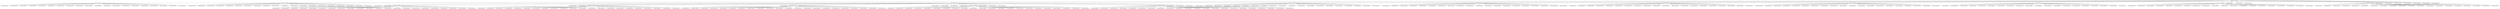 digraph G { 
4357106768 [label="sims330wins165.5colorTrue"];4357106768 -> { 4358035832 [label="sims21wins10.5colorTrue"] 4358036112 [label="sims21wins11.5colorTrue"] 4358036392 [label="sims131wins67.5colorTrue"] 4358036672 [label="sims21wins10.0colorTrue"] 4358036952 [label="sims21wins9.5colorTrue"] 4358037232 [label="sims21wins10.5colorTrue"] 4358172744 [label="sims21wins10.0colorTrue"] 4358173024 [label="sims21wins10.5colorTrue"] 4358173304 [label="sims21wins10.5colorTrue"] 4358173584 [label="sims1wins0.5colorTrue"] 4358173864 [label="sims1wins0.5colorTrue"] 4358174144 [label="sims1wins0.5colorTrue"] 4358174424 [label="sims21wins10.0colorTrue"] 4358174704 [label="sims1wins0.5colorTrue"] 4358174984 [label="sims1wins0.5colorTrue"] 4358175264 [label="sims1wins0.5colorTrue"] 4358175544 [label="sims1wins0.5colorTrue"] 4358175824 [label="sims1wins0.5colorTrue"] 4358176104 [label="sims1wins0.5colorTrue"] 4358176384 [label="sims1wins0.5colorTrue"] };
4358035832 [label="sims21wins10.5colorTrue"];4358035832 -> { 4362324344 [label="sims1wins0.5colorTrue"] 4362324680 [label="sims1wins0.5colorTrue"] 4362325016 [label="sims1wins0.5colorTrue"] 4362325352 [label="sims1wins0.5colorTrue"] 4362325688 [label="sims1wins0.5colorTrue"] 4362313800 [label="sims1wins0colorTrue"] 4362314808 [label="sims1wins0.5colorTrue"] 4362315312 [label="sims1wins0.5colorTrue"] 4362315424 [label="sims1wins0.5colorTrue"] 4362317496 [label="sims1wins0.5colorTrue"] 4362316264 [label="sims1wins0.5colorTrue"] 4362317272 [label="sims1wins1colorTrue"] 4362314920 [label="sims1wins0.5colorTrue"] 4362314192 [label="sims1wins0.5colorTrue"] 4362314024 [label="sims1wins0.5colorTrue"] 4362315088 [label="sims1wins0.5colorTrue"] 4362316152 [label="sims1wins0.5colorTrue"] 4362343928 [label="sims1wins0.5colorTrue"] 4362344936 [label="sims1wins0.5colorTrue"] 4362346224 [label="sims1wins0.5colorTrue"] };
4362324344 [label="sims1wins0.5colorTrue"];4362324344 -> { };
4362324680 [label="sims1wins0.5colorTrue"];4362324680 -> { };
4362325016 [label="sims1wins0.5colorTrue"];4362325016 -> { };
4362325352 [label="sims1wins0.5colorTrue"];4362325352 -> { };
4362325688 [label="sims1wins0.5colorTrue"];4362325688 -> { };
4362313800 [label="sims1wins0colorTrue"];4362313800 -> { };
4362314808 [label="sims1wins0.5colorTrue"];4362314808 -> { };
4362315312 [label="sims1wins0.5colorTrue"];4362315312 -> { };
4362315424 [label="sims1wins0.5colorTrue"];4362315424 -> { };
4362317496 [label="sims1wins0.5colorTrue"];4362317496 -> { };
4362316264 [label="sims1wins0.5colorTrue"];4362316264 -> { };
4362317272 [label="sims1wins1colorTrue"];4362317272 -> { };
4362314920 [label="sims1wins0.5colorTrue"];4362314920 -> { };
4362314192 [label="sims1wins0.5colorTrue"];4362314192 -> { };
4362314024 [label="sims1wins0.5colorTrue"];4362314024 -> { };
4362315088 [label="sims1wins0.5colorTrue"];4362315088 -> { };
4362316152 [label="sims1wins0.5colorTrue"];4362316152 -> { };
4362343928 [label="sims1wins0.5colorTrue"];4362343928 -> { };
4362344936 [label="sims1wins0.5colorTrue"];4362344936 -> { };
4362346224 [label="sims1wins0.5colorTrue"];4362346224 -> { };
4358036112 [label="sims21wins11.5colorTrue"];4358036112 -> { 4358210224 [label="sims1wins0.5colorTrue"] 4358210560 [label="sims1wins0.5colorTrue"] 4358210896 [label="sims1wins0.5colorTrue"] 4358211232 [label="sims1wins0.5colorTrue"] 4358211568 [label="sims1wins0.5colorTrue"] 4358211904 [label="sims1wins1colorTrue"] 4358212240 [label="sims1wins0.5colorTrue"] 4358212576 [label="sims1wins0.5colorTrue"] 4358212912 [label="sims1wins0colorTrue"] 4358213248 [label="sims1wins0.5colorTrue"] 4358213584 [label="sims1wins0.5colorTrue"] 4360614240 [label="sims1wins0.5colorTrue"] 4360614576 [label="sims1wins1colorTrue"] 4360614912 [label="sims1wins0.5colorTrue"] 4360615248 [label="sims1wins0.5colorTrue"] 4360615584 [label="sims1wins0.5colorTrue"] 4360615920 [label="sims1wins0.5colorTrue"] 4360616256 [label="sims1wins0.5colorTrue"] 4360616592 [label="sims1wins1colorTrue"] 4360616928 [label="sims1wins0.5colorTrue"] };
4358210224 [label="sims1wins0.5colorTrue"];4358210224 -> { };
4358210560 [label="sims1wins0.5colorTrue"];4358210560 -> { };
4358210896 [label="sims1wins0.5colorTrue"];4358210896 -> { };
4358211232 [label="sims1wins0.5colorTrue"];4358211232 -> { };
4358211568 [label="sims1wins0.5colorTrue"];4358211568 -> { };
4358211904 [label="sims1wins1colorTrue"];4358211904 -> { };
4358212240 [label="sims1wins0.5colorTrue"];4358212240 -> { };
4358212576 [label="sims1wins0.5colorTrue"];4358212576 -> { };
4358212912 [label="sims1wins0colorTrue"];4358212912 -> { };
4358213248 [label="sims1wins0.5colorTrue"];4358213248 -> { };
4358213584 [label="sims1wins0.5colorTrue"];4358213584 -> { };
4360614240 [label="sims1wins0.5colorTrue"];4360614240 -> { };
4360614576 [label="sims1wins1colorTrue"];4360614576 -> { };
4360614912 [label="sims1wins0.5colorTrue"];4360614912 -> { };
4360615248 [label="sims1wins0.5colorTrue"];4360615248 -> { };
4360615584 [label="sims1wins0.5colorTrue"];4360615584 -> { };
4360615920 [label="sims1wins0.5colorTrue"];4360615920 -> { };
4360616256 [label="sims1wins0.5colorTrue"];4360616256 -> { };
4360616592 [label="sims1wins1colorTrue"];4360616592 -> { };
4360616928 [label="sims1wins0.5colorTrue"];4360616928 -> { };
4358036392 [label="sims131wins67.5colorTrue"];4358036392 -> { 4358454296 [label="sims1wins0.5colorTrue"] 4358454632 [label="sims1wins0.5colorTrue"] 4358454968 [label="sims23wins11.5colorTrue"] 4359753800 [label="sims1wins0.5colorTrue"] 4359754136 [label="sims1wins0.5colorTrue"] 4359754472 [label="sims23wins11.5colorTrue"] 4359754808 [label="sims1wins0.5colorTrue"] 4359755144 [label="sims23wins12.5colorTrue"] 4359755480 [label="sims1wins0.5colorTrue"] 4359755816 [label="sims1wins0.5colorTrue"] 4359756152 [label="sims1wins0.5colorTrue"] 4359756488 [label="sims1wins0.5colorTrue"] 4359756824 [label="sims23wins13.0colorTrue"] 4359757160 [label="sims1wins0.5colorTrue"] 4359757496 [label="sims1wins0.5colorTrue"] 4359778376 [label="sims1wins0.5colorTrue"] 4359778712 [label="sims23wins10.5colorTrue"] 4359779048 [label="sims1wins0.5colorTrue"] 4359779384 [label="sims1wins0.5colorTrue"] 4359779720 [label="sims1wins0.5colorTrue"] };
4358454296 [label="sims1wins0.5colorTrue"];4358454296 -> { };
4358454632 [label="sims1wins0.5colorTrue"];4358454632 -> { };
4358454968 [label="sims23wins11.5colorTrue"];4358454968 -> { 4358241864 [label="sims1wins0.5colorTrue"] 4358303872 [label="sims1wins0.5colorTrue"] 4358304264 [label="sims1wins0colorTrue"] 4358304656 [label="sims1wins0.5colorTrue"] 4358305048 [label="sims1wins0.5colorTrue"] 4358305440 [label="sims1wins0.5colorTrue"] 4358305832 [label="sims1wins0.5colorTrue"] 4358306224 [label="sims1wins0.5colorTrue"] 4358306616 [label="sims1wins0.5colorTrue"] 4358307008 [label="sims1wins0.5colorTrue"] 4358307400 [label="sims1wins0.5colorTrue"] 4358307792 [label="sims1wins1colorTrue"] 4358328728 [label="sims1wins0.5colorTrue"] 4358329120 [label="sims1wins0.5colorTrue"] 4358329512 [label="sims1wins0.5colorTrue"] 4358329904 [label="sims1wins0.5colorTrue"] 4358330296 [label="sims1wins0.5colorTrue"] 4358330688 [label="sims1wins0.5colorTrue"] 4358331080 [label="sims1wins0colorTrue"] 4358331472 [label="sims1wins0.5colorTrue"] 4358331864 [label="sims1wins0.5colorTrue"] 4358332256 [label="sims1wins0.5colorTrue"] };
4358241864 [label="sims1wins0.5colorTrue"];4358241864 -> { };
4358303872 [label="sims1wins0.5colorTrue"];4358303872 -> { };
4358304264 [label="sims1wins0colorTrue"];4358304264 -> { };
4358304656 [label="sims1wins0.5colorTrue"];4358304656 -> { };
4358305048 [label="sims1wins0.5colorTrue"];4358305048 -> { };
4358305440 [label="sims1wins0.5colorTrue"];4358305440 -> { };
4358305832 [label="sims1wins0.5colorTrue"];4358305832 -> { };
4358306224 [label="sims1wins0.5colorTrue"];4358306224 -> { };
4358306616 [label="sims1wins0.5colorTrue"];4358306616 -> { };
4358307008 [label="sims1wins0.5colorTrue"];4358307008 -> { };
4358307400 [label="sims1wins0.5colorTrue"];4358307400 -> { };
4358307792 [label="sims1wins1colorTrue"];4358307792 -> { };
4358328728 [label="sims1wins0.5colorTrue"];4358328728 -> { };
4358329120 [label="sims1wins0.5colorTrue"];4358329120 -> { };
4358329512 [label="sims1wins0.5colorTrue"];4358329512 -> { };
4358329904 [label="sims1wins0.5colorTrue"];4358329904 -> { };
4358330296 [label="sims1wins0.5colorTrue"];4358330296 -> { };
4358330688 [label="sims1wins0.5colorTrue"];4358330688 -> { };
4358331080 [label="sims1wins0colorTrue"];4358331080 -> { };
4358331472 [label="sims1wins0.5colorTrue"];4358331472 -> { };
4358331864 [label="sims1wins0.5colorTrue"];4358331864 -> { };
4358332256 [label="sims1wins0.5colorTrue"];4358332256 -> { };
4359753800 [label="sims1wins0.5colorTrue"];4359753800 -> { };
4359754136 [label="sims1wins0.5colorTrue"];4359754136 -> { };
4359754472 [label="sims23wins11.5colorTrue"];4359754472 -> { 4361317400 [label="sims1wins0.5colorTrue"] 4361317792 [label="sims1wins1colorTrue"] 4361318184 [label="sims1wins1colorTrue"] 4361101552 [label="sims1wins0.5colorTrue"] 4361101944 [label="sims1wins0.5colorTrue"] 4361102336 [label="sims1wins0colorTrue"] 4361102728 [label="sims1wins0.5colorTrue"] 4361103120 [label="sims1wins0colorTrue"] 4361103512 [label="sims1wins0.5colorTrue"] 4361103904 [label="sims1wins0.5colorTrue"] 4361104296 [label="sims1wins0.5colorTrue"] 4361104688 [label="sims1wins0.5colorTrue"] 4361105080 [label="sims1wins0.5colorTrue"] 4361121920 [label="sims1wins0.5colorTrue"] 4361122312 [label="sims1wins0.5colorTrue"] 4361122704 [label="sims1wins0.5colorTrue"] 4361123096 [label="sims1wins0.5colorTrue"] 4361123488 [label="sims1wins0colorTrue"] 4361123880 [label="sims1wins0.5colorTrue"] 4361124272 [label="sims1wins0.5colorTrue"] 4361124664 [label="sims1wins0.5colorTrue"] 4361125056 [label="sims1wins0.5colorTrue"] };
4361317400 [label="sims1wins0.5colorTrue"];4361317400 -> { };
4361317792 [label="sims1wins1colorTrue"];4361317792 -> { };
4361318184 [label="sims1wins1colorTrue"];4361318184 -> { };
4361101552 [label="sims1wins0.5colorTrue"];4361101552 -> { };
4361101944 [label="sims1wins0.5colorTrue"];4361101944 -> { };
4361102336 [label="sims1wins0colorTrue"];4361102336 -> { };
4361102728 [label="sims1wins0.5colorTrue"];4361102728 -> { };
4361103120 [label="sims1wins0colorTrue"];4361103120 -> { };
4361103512 [label="sims1wins0.5colorTrue"];4361103512 -> { };
4361103904 [label="sims1wins0.5colorTrue"];4361103904 -> { };
4361104296 [label="sims1wins0.5colorTrue"];4361104296 -> { };
4361104688 [label="sims1wins0.5colorTrue"];4361104688 -> { };
4361105080 [label="sims1wins0.5colorTrue"];4361105080 -> { };
4361121920 [label="sims1wins0.5colorTrue"];4361121920 -> { };
4361122312 [label="sims1wins0.5colorTrue"];4361122312 -> { };
4361122704 [label="sims1wins0.5colorTrue"];4361122704 -> { };
4361123096 [label="sims1wins0.5colorTrue"];4361123096 -> { };
4361123488 [label="sims1wins0colorTrue"];4361123488 -> { };
4361123880 [label="sims1wins0.5colorTrue"];4361123880 -> { };
4361124272 [label="sims1wins0.5colorTrue"];4361124272 -> { };
4361124664 [label="sims1wins0.5colorTrue"];4361124664 -> { };
4361125056 [label="sims1wins0.5colorTrue"];4361125056 -> { };
4359754808 [label="sims1wins0.5colorTrue"];4359754808 -> { };
4359755144 [label="sims23wins12.5colorTrue"];4359755144 -> { 4361253944 [label="sims1wins0.5colorTrue"] 4361254336 [label="sims1wins0.5colorTrue"] 4361254728 [label="sims1wins0.5colorTrue"] 4361255120 [label="sims1wins0.5colorTrue"] 4361255512 [label="sims1wins0.5colorTrue"] 4361255904 [label="sims1wins0colorTrue"] 4361256296 [label="sims1wins0.5colorTrue"] 4361256688 [label="sims1wins0.5colorTrue"] 4361289912 [label="sims1wins0.5colorTrue"] 4361290304 [label="sims1wins0.5colorTrue"] 4361290696 [label="sims1wins0.5colorTrue"] 4361291088 [label="sims1wins0.5colorTrue"] 4361291480 [label="sims1wins0.5colorTrue"] 4361291872 [label="sims1wins0.5colorTrue"] 4361292264 [label="sims1wins0.5colorTrue"] 4361292656 [label="sims1wins0.5colorTrue"] 4361293048 [label="sims1wins0.5colorTrue"] 4361293440 [label="sims1wins0.5colorTrue"] 4361945160 [label="sims1wins1colorTrue"] 4361945552 [label="sims1wins0.5colorTrue"] 4361945944 [label="sims1wins0.5colorTrue"] 4361946336 [label="sims1wins1colorTrue"] };
4361253944 [label="sims1wins0.5colorTrue"];4361253944 -> { };
4361254336 [label="sims1wins0.5colorTrue"];4361254336 -> { };
4361254728 [label="sims1wins0.5colorTrue"];4361254728 -> { };
4361255120 [label="sims1wins0.5colorTrue"];4361255120 -> { };
4361255512 [label="sims1wins0.5colorTrue"];4361255512 -> { };
4361255904 [label="sims1wins0colorTrue"];4361255904 -> { };
4361256296 [label="sims1wins0.5colorTrue"];4361256296 -> { };
4361256688 [label="sims1wins0.5colorTrue"];4361256688 -> { };
4361289912 [label="sims1wins0.5colorTrue"];4361289912 -> { };
4361290304 [label="sims1wins0.5colorTrue"];4361290304 -> { };
4361290696 [label="sims1wins0.5colorTrue"];4361290696 -> { };
4361291088 [label="sims1wins0.5colorTrue"];4361291088 -> { };
4361291480 [label="sims1wins0.5colorTrue"];4361291480 -> { };
4361291872 [label="sims1wins0.5colorTrue"];4361291872 -> { };
4361292264 [label="sims1wins0.5colorTrue"];4361292264 -> { };
4361292656 [label="sims1wins0.5colorTrue"];4361292656 -> { };
4361293048 [label="sims1wins0.5colorTrue"];4361293048 -> { };
4361293440 [label="sims1wins0.5colorTrue"];4361293440 -> { };
4361945160 [label="sims1wins1colorTrue"];4361945160 -> { };
4361945552 [label="sims1wins0.5colorTrue"];4361945552 -> { };
4361945944 [label="sims1wins0.5colorTrue"];4361945944 -> { };
4361946336 [label="sims1wins1colorTrue"];4361946336 -> { };
4359755480 [label="sims1wins0.5colorTrue"];4359755480 -> { };
4359755816 [label="sims1wins0.5colorTrue"];4359755816 -> { };
4359756152 [label="sims1wins0.5colorTrue"];4359756152 -> { };
4359756488 [label="sims1wins0.5colorTrue"];4359756488 -> { };
4359756824 [label="sims23wins13.0colorTrue"];4359756824 -> { 4358236424 [label="sims1wins0colorTrue"] 4358237152 [label="sims1wins1colorTrue"] 4358237936 [label="sims1wins0.5colorTrue"] 4358236648 [label="sims1wins0.5colorTrue"] 4358365256 [label="sims1wins0.5colorTrue"] 4358365648 [label="sims1wins0.5colorTrue"] 4358366040 [label="sims1wins0.5colorTrue"] 4358366432 [label="sims1wins1colorTrue"] 4358366824 [label="sims1wins1colorTrue"] 4358367216 [label="sims1wins0.5colorTrue"] 4358367608 [label="sims1wins0.5colorTrue"] 4358368000 [label="sims1wins0.5colorTrue"] 4358368392 [label="sims1wins1colorTrue"] 4358368784 [label="sims1wins0.5colorTrue"] 4358369176 [label="sims1wins0.5colorTrue"] 4358373728 [label="sims1wins0.5colorTrue"] 4358374120 [label="sims1wins0colorTrue"] 4358374512 [label="sims1wins0.5colorTrue"] 4358374904 [label="sims1wins0.5colorTrue"] 4358375296 [label="sims1wins0.5colorTrue"] 4358375688 [label="sims1wins0.5colorTrue"] 4358376080 [label="sims1wins0.5colorTrue"] };
4358236424 [label="sims1wins0colorTrue"];4358236424 -> { };
4358237152 [label="sims1wins1colorTrue"];4358237152 -> { };
4358237936 [label="sims1wins0.5colorTrue"];4358237936 -> { };
4358236648 [label="sims1wins0.5colorTrue"];4358236648 -> { };
4358365256 [label="sims1wins0.5colorTrue"];4358365256 -> { };
4358365648 [label="sims1wins0.5colorTrue"];4358365648 -> { };
4358366040 [label="sims1wins0.5colorTrue"];4358366040 -> { };
4358366432 [label="sims1wins1colorTrue"];4358366432 -> { };
4358366824 [label="sims1wins1colorTrue"];4358366824 -> { };
4358367216 [label="sims1wins0.5colorTrue"];4358367216 -> { };
4358367608 [label="sims1wins0.5colorTrue"];4358367608 -> { };
4358368000 [label="sims1wins0.5colorTrue"];4358368000 -> { };
4358368392 [label="sims1wins1colorTrue"];4358368392 -> { };
4358368784 [label="sims1wins0.5colorTrue"];4358368784 -> { };
4358369176 [label="sims1wins0.5colorTrue"];4358369176 -> { };
4358373728 [label="sims1wins0.5colorTrue"];4358373728 -> { };
4358374120 [label="sims1wins0colorTrue"];4358374120 -> { };
4358374512 [label="sims1wins0.5colorTrue"];4358374512 -> { };
4358374904 [label="sims1wins0.5colorTrue"];4358374904 -> { };
4358375296 [label="sims1wins0.5colorTrue"];4358375296 -> { };
4358375688 [label="sims1wins0.5colorTrue"];4358375688 -> { };
4358376080 [label="sims1wins0.5colorTrue"];4358376080 -> { };
4359757160 [label="sims1wins0.5colorTrue"];4359757160 -> { };
4359757496 [label="sims1wins0.5colorTrue"];4359757496 -> { };
4359778376 [label="sims1wins0.5colorTrue"];4359778376 -> { };
4359778712 [label="sims23wins10.5colorTrue"];4359778712 -> { 4359956520 [label="sims1wins0.5colorTrue"] 4359956912 [label="sims1wins0.5colorTrue"] 4359957304 [label="sims1wins0.5colorTrue"] 4359957696 [label="sims1wins0.5colorTrue"] 4359958088 [label="sims1wins0.5colorTrue"] 4359958480 [label="sims1wins0.5colorTrue"] 4359803288 [label="sims1wins0.5colorTrue"] 4359803680 [label="sims1wins0.5colorTrue"] 4359804072 [label="sims1wins0.5colorTrue"] 4359804464 [label="sims1wins0colorTrue"] 4359804856 [label="sims1wins0.5colorTrue"] 4359805248 [label="sims1wins0colorTrue"] 4359805640 [label="sims1wins0colorTrue"] 4359806032 [label="sims1wins0.5colorTrue"] 4359806424 [label="sims1wins0.5colorTrue"] 4359806816 [label="sims1wins1colorTrue"] 4359794984 [label="sims1wins0.5colorTrue"] 4359795376 [label="sims1wins0.5colorTrue"] 4359795768 [label="sims1wins0.5colorTrue"] 4359796160 [label="sims1wins0colorTrue"] 4359796552 [label="sims1wins0.5colorTrue"] 4359796944 [label="sims1wins0.5colorTrue"] };
4359956520 [label="sims1wins0.5colorTrue"];4359956520 -> { };
4359956912 [label="sims1wins0.5colorTrue"];4359956912 -> { };
4359957304 [label="sims1wins0.5colorTrue"];4359957304 -> { };
4359957696 [label="sims1wins0.5colorTrue"];4359957696 -> { };
4359958088 [label="sims1wins0.5colorTrue"];4359958088 -> { };
4359958480 [label="sims1wins0.5colorTrue"];4359958480 -> { };
4359803288 [label="sims1wins0.5colorTrue"];4359803288 -> { };
4359803680 [label="sims1wins0.5colorTrue"];4359803680 -> { };
4359804072 [label="sims1wins0.5colorTrue"];4359804072 -> { };
4359804464 [label="sims1wins0colorTrue"];4359804464 -> { };
4359804856 [label="sims1wins0.5colorTrue"];4359804856 -> { };
4359805248 [label="sims1wins0colorTrue"];4359805248 -> { };
4359805640 [label="sims1wins0colorTrue"];4359805640 -> { };
4359806032 [label="sims1wins0.5colorTrue"];4359806032 -> { };
4359806424 [label="sims1wins0.5colorTrue"];4359806424 -> { };
4359806816 [label="sims1wins1colorTrue"];4359806816 -> { };
4359794984 [label="sims1wins0.5colorTrue"];4359794984 -> { };
4359795376 [label="sims1wins0.5colorTrue"];4359795376 -> { };
4359795768 [label="sims1wins0.5colorTrue"];4359795768 -> { };
4359796160 [label="sims1wins0colorTrue"];4359796160 -> { };
4359796552 [label="sims1wins0.5colorTrue"];4359796552 -> { };
4359796944 [label="sims1wins0.5colorTrue"];4359796944 -> { };
4359779048 [label="sims1wins0.5colorTrue"];4359779048 -> { };
4359779384 [label="sims1wins0.5colorTrue"];4359779384 -> { };
4359779720 [label="sims1wins0.5colorTrue"];4359779720 -> { };
4358036672 [label="sims21wins10.0colorTrue"];4358036672 -> { 4358609944 [label="sims1wins0.5colorTrue"] 4358439600 [label="sims1wins0.5colorTrue"] 4358439040 [label="sims1wins0.5colorTrue"] 4358439824 [label="sims1wins0.5colorTrue"] 4358440160 [label="sims1wins0.5colorTrue"] 4358440496 [label="sims1wins1colorTrue"] 4358440832 [label="sims1wins0.5colorTrue"] 4358441168 [label="sims1wins0colorTrue"] 4358441504 [label="sims1wins0.5colorTrue"] 4358441840 [label="sims1wins0.5colorTrue"] 4358442176 [label="sims1wins0.5colorTrue"] 4358442512 [label="sims1wins0.5colorTrue"] 4358442848 [label="sims1wins0.5colorTrue"] 4358680816 [label="sims1wins0.5colorTrue"] 4358681152 [label="sims1wins0.5colorTrue"] 4358681488 [label="sims1wins0.5colorTrue"] 4358681824 [label="sims1wins0.5colorTrue"] 4358682160 [label="sims1wins0colorTrue"] 4358682496 [label="sims1wins0.5colorTrue"] 4358682832 [label="sims1wins0.5colorTrue"] };
4358609944 [label="sims1wins0.5colorTrue"];4358609944 -> { };
4358439600 [label="sims1wins0.5colorTrue"];4358439600 -> { };
4358439040 [label="sims1wins0.5colorTrue"];4358439040 -> { };
4358439824 [label="sims1wins0.5colorTrue"];4358439824 -> { };
4358440160 [label="sims1wins0.5colorTrue"];4358440160 -> { };
4358440496 [label="sims1wins1colorTrue"];4358440496 -> { };
4358440832 [label="sims1wins0.5colorTrue"];4358440832 -> { };
4358441168 [label="sims1wins0colorTrue"];4358441168 -> { };
4358441504 [label="sims1wins0.5colorTrue"];4358441504 -> { };
4358441840 [label="sims1wins0.5colorTrue"];4358441840 -> { };
4358442176 [label="sims1wins0.5colorTrue"];4358442176 -> { };
4358442512 [label="sims1wins0.5colorTrue"];4358442512 -> { };
4358442848 [label="sims1wins0.5colorTrue"];4358442848 -> { };
4358680816 [label="sims1wins0.5colorTrue"];4358680816 -> { };
4358681152 [label="sims1wins0.5colorTrue"];4358681152 -> { };
4358681488 [label="sims1wins0.5colorTrue"];4358681488 -> { };
4358681824 [label="sims1wins0.5colorTrue"];4358681824 -> { };
4358682160 [label="sims1wins0colorTrue"];4358682160 -> { };
4358682496 [label="sims1wins0.5colorTrue"];4358682496 -> { };
4358682832 [label="sims1wins0.5colorTrue"];4358682832 -> { };
4358036952 [label="sims21wins9.5colorTrue"];4358036952 -> { 4359359512 [label="sims1wins0.5colorTrue"] 4359359848 [label="sims1wins0colorTrue"] 4359360184 [label="sims1wins0.5colorTrue"] 4359417928 [label="sims1wins0.5colorTrue"] 4359418264 [label="sims1wins0.5colorTrue"] 4359418600 [label="sims1wins0.5colorTrue"] 4359418936 [label="sims1wins0.5colorTrue"] 4359419272 [label="sims1wins0.5colorTrue"] 4359419608 [label="sims1wins0.5colorTrue"] 4359419944 [label="sims1wins0.5colorTrue"] 4359420280 [label="sims1wins0.5colorTrue"] 4359420616 [label="sims1wins0colorTrue"] 4359420952 [label="sims1wins0.5colorTrue"] 4359421288 [label="sims1wins0.5colorTrue"] 4359421624 [label="sims1wins0.5colorTrue"] 4359221320 [label="sims1wins0.5colorTrue"] 4359221656 [label="sims1wins0.5colorTrue"] 4359221992 [label="sims1wins0.5colorTrue"] 4359222328 [label="sims1wins0.5colorTrue"] 4359222664 [label="sims1wins0.5colorTrue"] };
4359359512 [label="sims1wins0.5colorTrue"];4359359512 -> { };
4359359848 [label="sims1wins0colorTrue"];4359359848 -> { };
4359360184 [label="sims1wins0.5colorTrue"];4359360184 -> { };
4359417928 [label="sims1wins0.5colorTrue"];4359417928 -> { };
4359418264 [label="sims1wins0.5colorTrue"];4359418264 -> { };
4359418600 [label="sims1wins0.5colorTrue"];4359418600 -> { };
4359418936 [label="sims1wins0.5colorTrue"];4359418936 -> { };
4359419272 [label="sims1wins0.5colorTrue"];4359419272 -> { };
4359419608 [label="sims1wins0.5colorTrue"];4359419608 -> { };
4359419944 [label="sims1wins0.5colorTrue"];4359419944 -> { };
4359420280 [label="sims1wins0.5colorTrue"];4359420280 -> { };
4359420616 [label="sims1wins0colorTrue"];4359420616 -> { };
4359420952 [label="sims1wins0.5colorTrue"];4359420952 -> { };
4359421288 [label="sims1wins0.5colorTrue"];4359421288 -> { };
4359421624 [label="sims1wins0.5colorTrue"];4359421624 -> { };
4359221320 [label="sims1wins0.5colorTrue"];4359221320 -> { };
4359221656 [label="sims1wins0.5colorTrue"];4359221656 -> { };
4359221992 [label="sims1wins0.5colorTrue"];4359221992 -> { };
4359222328 [label="sims1wins0.5colorTrue"];4359222328 -> { };
4359222664 [label="sims1wins0.5colorTrue"];4359222664 -> { };
4358037232 [label="sims21wins10.5colorTrue"];4358037232 -> { 4361136504 [label="sims1wins0colorTrue"] 4361136840 [label="sims1wins0.5colorTrue"] 4361137176 [label="sims1wins0colorTrue"] 4361137512 [label="sims1wins0.5colorTrue"] 4361137848 [label="sims1wins0.5colorTrue"] 4358647880 [label="sims1wins0.5colorTrue"] 4358648216 [label="sims1wins0.5colorTrue"] 4358648552 [label="sims1wins0.5colorTrue"] 4358648888 [label="sims1wins0.5colorTrue"] 4358649224 [label="sims1wins0.5colorTrue"] 4358649560 [label="sims1wins0.5colorTrue"] 4358649896 [label="sims1wins0.5colorTrue"] 4358650232 [label="sims1wins0.5colorTrue"] 4358650568 [label="sims1wins0.5colorTrue"] 4358650904 [label="sims1wins0.5colorTrue"] 4358651240 [label="sims1wins0.5colorTrue"] 4358651576 [label="sims1wins1colorTrue"] 4358644400 [label="sims1wins0.5colorTrue"] 4358644232 [label="sims1wins1colorTrue"] 4358644512 [label="sims1wins0.5colorTrue"] };
4361136504 [label="sims1wins0colorTrue"];4361136504 -> { };
4361136840 [label="sims1wins0.5colorTrue"];4361136840 -> { };
4361137176 [label="sims1wins0colorTrue"];4361137176 -> { };
4361137512 [label="sims1wins0.5colorTrue"];4361137512 -> { };
4361137848 [label="sims1wins0.5colorTrue"];4361137848 -> { };
4358647880 [label="sims1wins0.5colorTrue"];4358647880 -> { };
4358648216 [label="sims1wins0.5colorTrue"];4358648216 -> { };
4358648552 [label="sims1wins0.5colorTrue"];4358648552 -> { };
4358648888 [label="sims1wins0.5colorTrue"];4358648888 -> { };
4358649224 [label="sims1wins0.5colorTrue"];4358649224 -> { };
4358649560 [label="sims1wins0.5colorTrue"];4358649560 -> { };
4358649896 [label="sims1wins0.5colorTrue"];4358649896 -> { };
4358650232 [label="sims1wins0.5colorTrue"];4358650232 -> { };
4358650568 [label="sims1wins0.5colorTrue"];4358650568 -> { };
4358650904 [label="sims1wins0.5colorTrue"];4358650904 -> { };
4358651240 [label="sims1wins0.5colorTrue"];4358651240 -> { };
4358651576 [label="sims1wins1colorTrue"];4358651576 -> { };
4358644400 [label="sims1wins0.5colorTrue"];4358644400 -> { };
4358644232 [label="sims1wins1colorTrue"];4358644232 -> { };
4358644512 [label="sims1wins0.5colorTrue"];4358644512 -> { };
4358172744 [label="sims21wins10.0colorTrue"];4358172744 -> { 4361091616 [label="sims1wins0.5colorTrue"] 4361091952 [label="sims1wins1colorTrue"] 4361092288 [label="sims1wins0.5colorTrue"] 4361092624 [label="sims1wins0.5colorTrue"] 4361092960 [label="sims1wins0.5colorTrue"] 4361097456 [label="sims1wins0.5colorTrue"] 4361097792 [label="sims1wins0.5colorTrue"] 4361098128 [label="sims1wins0.5colorTrue"] 4361098464 [label="sims1wins0.5colorTrue"] 4361098800 [label="sims1wins0.5colorTrue"] 4361099136 [label="sims1wins0.5colorTrue"] 4361099472 [label="sims1wins0colorTrue"] 4361099808 [label="sims1wins0.5colorTrue"] 4361100144 [label="sims1wins0.5colorTrue"] 4361100480 [label="sims1wins0.5colorTrue"] 4361100816 [label="sims1wins0.5colorTrue"] 4361101152 [label="sims1wins0colorTrue"] 4361261296 [label="sims1wins0.5colorTrue"] 4361261632 [label="sims1wins0.5colorTrue"] 4361261968 [label="sims1wins0.5colorTrue"] };
4361091616 [label="sims1wins0.5colorTrue"];4361091616 -> { };
4361091952 [label="sims1wins1colorTrue"];4361091952 -> { };
4361092288 [label="sims1wins0.5colorTrue"];4361092288 -> { };
4361092624 [label="sims1wins0.5colorTrue"];4361092624 -> { };
4361092960 [label="sims1wins0.5colorTrue"];4361092960 -> { };
4361097456 [label="sims1wins0.5colorTrue"];4361097456 -> { };
4361097792 [label="sims1wins0.5colorTrue"];4361097792 -> { };
4361098128 [label="sims1wins0.5colorTrue"];4361098128 -> { };
4361098464 [label="sims1wins0.5colorTrue"];4361098464 -> { };
4361098800 [label="sims1wins0.5colorTrue"];4361098800 -> { };
4361099136 [label="sims1wins0.5colorTrue"];4361099136 -> { };
4361099472 [label="sims1wins0colorTrue"];4361099472 -> { };
4361099808 [label="sims1wins0.5colorTrue"];4361099808 -> { };
4361100144 [label="sims1wins0.5colorTrue"];4361100144 -> { };
4361100480 [label="sims1wins0.5colorTrue"];4361100480 -> { };
4361100816 [label="sims1wins0.5colorTrue"];4361100816 -> { };
4361101152 [label="sims1wins0colorTrue"];4361101152 -> { };
4361261296 [label="sims1wins0.5colorTrue"];4361261296 -> { };
4361261632 [label="sims1wins0.5colorTrue"];4361261632 -> { };
4361261968 [label="sims1wins0.5colorTrue"];4361261968 -> { };
4358173024 [label="sims21wins10.5colorTrue"];4358173024 -> { 4358723792 [label="sims1wins0colorTrue"] 4358724184 [label="sims1wins0.5colorTrue"] 4358724520 [label="sims1wins0.5colorTrue"] 4358724856 [label="sims1wins1colorTrue"] 4358725192 [label="sims1wins0.5colorTrue"] 4358725528 [label="sims1wins0.5colorTrue"] 4358857000 [label="sims1wins0.5colorTrue"] 4358857336 [label="sims1wins0.5colorTrue"] 4358857672 [label="sims1wins0.5colorTrue"] 4358858008 [label="sims1wins0.5colorTrue"] 4358858344 [label="sims1wins0.5colorTrue"] 4358858680 [label="sims1wins0.5colorTrue"] 4358859016 [label="sims1wins0.5colorTrue"] 4358859352 [label="sims1wins0.5colorTrue"] 4358859688 [label="sims1wins0.5colorTrue"] 4358860024 [label="sims1wins0.5colorTrue"] 4358860360 [label="sims1wins0colorTrue"] 4358860696 [label="sims1wins0.5colorTrue"] 4358828328 [label="sims1wins0.5colorTrue"] 4358828664 [label="sims1wins1colorTrue"] };
4358723792 [label="sims1wins0colorTrue"];4358723792 -> { };
4358724184 [label="sims1wins0.5colorTrue"];4358724184 -> { };
4358724520 [label="sims1wins0.5colorTrue"];4358724520 -> { };
4358724856 [label="sims1wins1colorTrue"];4358724856 -> { };
4358725192 [label="sims1wins0.5colorTrue"];4358725192 -> { };
4358725528 [label="sims1wins0.5colorTrue"];4358725528 -> { };
4358857000 [label="sims1wins0.5colorTrue"];4358857000 -> { };
4358857336 [label="sims1wins0.5colorTrue"];4358857336 -> { };
4358857672 [label="sims1wins0.5colorTrue"];4358857672 -> { };
4358858008 [label="sims1wins0.5colorTrue"];4358858008 -> { };
4358858344 [label="sims1wins0.5colorTrue"];4358858344 -> { };
4358858680 [label="sims1wins0.5colorTrue"];4358858680 -> { };
4358859016 [label="sims1wins0.5colorTrue"];4358859016 -> { };
4358859352 [label="sims1wins0.5colorTrue"];4358859352 -> { };
4358859688 [label="sims1wins0.5colorTrue"];4358859688 -> { };
4358860024 [label="sims1wins0.5colorTrue"];4358860024 -> { };
4358860360 [label="sims1wins0colorTrue"];4358860360 -> { };
4358860696 [label="sims1wins0.5colorTrue"];4358860696 -> { };
4358828328 [label="sims1wins0.5colorTrue"];4358828328 -> { };
4358828664 [label="sims1wins1colorTrue"];4358828664 -> { };
4358173304 [label="sims21wins10.5colorTrue"];4358173304 -> { 4361135552 [label="sims1wins0.5colorTrue"] 4361135216 [label="sims1wins0.5colorTrue"] 4358644176 [label="sims1wins0.5colorTrue"] 4358647648 [label="sims1wins0.5colorTrue"] 4358645296 [label="sims1wins1colorTrue"] 4358645576 [label="sims1wins0.5colorTrue"] 4358647032 [label="sims1wins0colorTrue"] 4358644792 [label="sims1wins0.5colorTrue"] 4358644624 [label="sims1wins0.5colorTrue"] 4358647592 [label="sims1wins0.5colorTrue"] 4358645744 [label="sims1wins0.5colorTrue"] 4358646696 [label="sims1wins0.5colorTrue"] 4358525840 [label="sims1wins0.5colorTrue"] 4358527296 [label="sims1wins0.5colorTrue"] 4358527744 [label="sims1wins0.5colorTrue"] 4358528080 [label="sims1wins0.5colorTrue"] 4358528360 [label="sims1wins0.5colorTrue"] 4358527856 [label="sims1wins0.5colorTrue"] 4358528024 [label="sims1wins0.5colorTrue"] 4359780896 [label="sims1wins0.5colorTrue"] };
4361135552 [label="sims1wins0.5colorTrue"];4361135552 -> { };
4361135216 [label="sims1wins0.5colorTrue"];4361135216 -> { };
4358644176 [label="sims1wins0.5colorTrue"];4358644176 -> { };
4358647648 [label="sims1wins0.5colorTrue"];4358647648 -> { };
4358645296 [label="sims1wins1colorTrue"];4358645296 -> { };
4358645576 [label="sims1wins0.5colorTrue"];4358645576 -> { };
4358647032 [label="sims1wins0colorTrue"];4358647032 -> { };
4358644792 [label="sims1wins0.5colorTrue"];4358644792 -> { };
4358644624 [label="sims1wins0.5colorTrue"];4358644624 -> { };
4358647592 [label="sims1wins0.5colorTrue"];4358647592 -> { };
4358645744 [label="sims1wins0.5colorTrue"];4358645744 -> { };
4358646696 [label="sims1wins0.5colorTrue"];4358646696 -> { };
4358525840 [label="sims1wins0.5colorTrue"];4358525840 -> { };
4358527296 [label="sims1wins0.5colorTrue"];4358527296 -> { };
4358527744 [label="sims1wins0.5colorTrue"];4358527744 -> { };
4358528080 [label="sims1wins0.5colorTrue"];4358528080 -> { };
4358528360 [label="sims1wins0.5colorTrue"];4358528360 -> { };
4358527856 [label="sims1wins0.5colorTrue"];4358527856 -> { };
4358528024 [label="sims1wins0.5colorTrue"];4358528024 -> { };
4359780896 [label="sims1wins0.5colorTrue"];4359780896 -> { };
4358173584 [label="sims1wins0.5colorTrue"];4358173584 -> { };
4358173864 [label="sims1wins0.5colorTrue"];4358173864 -> { };
4358174144 [label="sims1wins0.5colorTrue"];4358174144 -> { };
4358174424 [label="sims21wins10.0colorTrue"];4358174424 -> { 4358626832 [label="sims1wins0colorTrue"] 4358627280 [label="sims1wins0colorTrue"] 4358685024 [label="sims1wins0.5colorTrue"] 4358685360 [label="sims1wins0.5colorTrue"] 4358685696 [label="sims1wins0.5colorTrue"] 4358686032 [label="sims1wins0.5colorTrue"] 4358686368 [label="sims1wins0.5colorTrue"] 4358686704 [label="sims1wins0.5colorTrue"] 4358687040 [label="sims1wins0.5colorTrue"] 4358687376 [label="sims1wins0.5colorTrue"] 4358687712 [label="sims1wins1colorTrue"] 4358688048 [label="sims1wins0.5colorTrue"] 4358688384 [label="sims1wins0.5colorTrue"] 4358688720 [label="sims1wins0.5colorTrue"] 4358525280 [label="sims1wins0.5colorTrue"] 4358525616 [label="sims1wins0colorTrue"] 4358525952 [label="sims1wins0.5colorTrue"] 4358526288 [label="sims1wins0.5colorTrue"] 4358526624 [label="sims1wins0.5colorTrue"] 4358526960 [label="sims1wins0.5colorTrue"] };
4358626832 [label="sims1wins0colorTrue"];4358626832 -> { };
4358627280 [label="sims1wins0colorTrue"];4358627280 -> { };
4358685024 [label="sims1wins0.5colorTrue"];4358685024 -> { };
4358685360 [label="sims1wins0.5colorTrue"];4358685360 -> { };
4358685696 [label="sims1wins0.5colorTrue"];4358685696 -> { };
4358686032 [label="sims1wins0.5colorTrue"];4358686032 -> { };
4358686368 [label="sims1wins0.5colorTrue"];4358686368 -> { };
4358686704 [label="sims1wins0.5colorTrue"];4358686704 -> { };
4358687040 [label="sims1wins0.5colorTrue"];4358687040 -> { };
4358687376 [label="sims1wins0.5colorTrue"];4358687376 -> { };
4358687712 [label="sims1wins1colorTrue"];4358687712 -> { };
4358688048 [label="sims1wins0.5colorTrue"];4358688048 -> { };
4358688384 [label="sims1wins0.5colorTrue"];4358688384 -> { };
4358688720 [label="sims1wins0.5colorTrue"];4358688720 -> { };
4358525280 [label="sims1wins0.5colorTrue"];4358525280 -> { };
4358525616 [label="sims1wins0colorTrue"];4358525616 -> { };
4358525952 [label="sims1wins0.5colorTrue"];4358525952 -> { };
4358526288 [label="sims1wins0.5colorTrue"];4358526288 -> { };
4358526624 [label="sims1wins0.5colorTrue"];4358526624 -> { };
4358526960 [label="sims1wins0.5colorTrue"];4358526960 -> { };
4358174704 [label="sims1wins0.5colorTrue"];4358174704 -> { };
4358174984 [label="sims1wins0.5colorTrue"];4358174984 -> { };
4358175264 [label="sims1wins0.5colorTrue"];4358175264 -> { };
4358175544 [label="sims1wins0.5colorTrue"];4358175544 -> { };
4358175824 [label="sims1wins0.5colorTrue"];4358175824 -> { };
4358176104 [label="sims1wins0.5colorTrue"];4358176104 -> { };
4358176384 [label="sims1wins0.5colorTrue"];4358176384 -> { };
}
